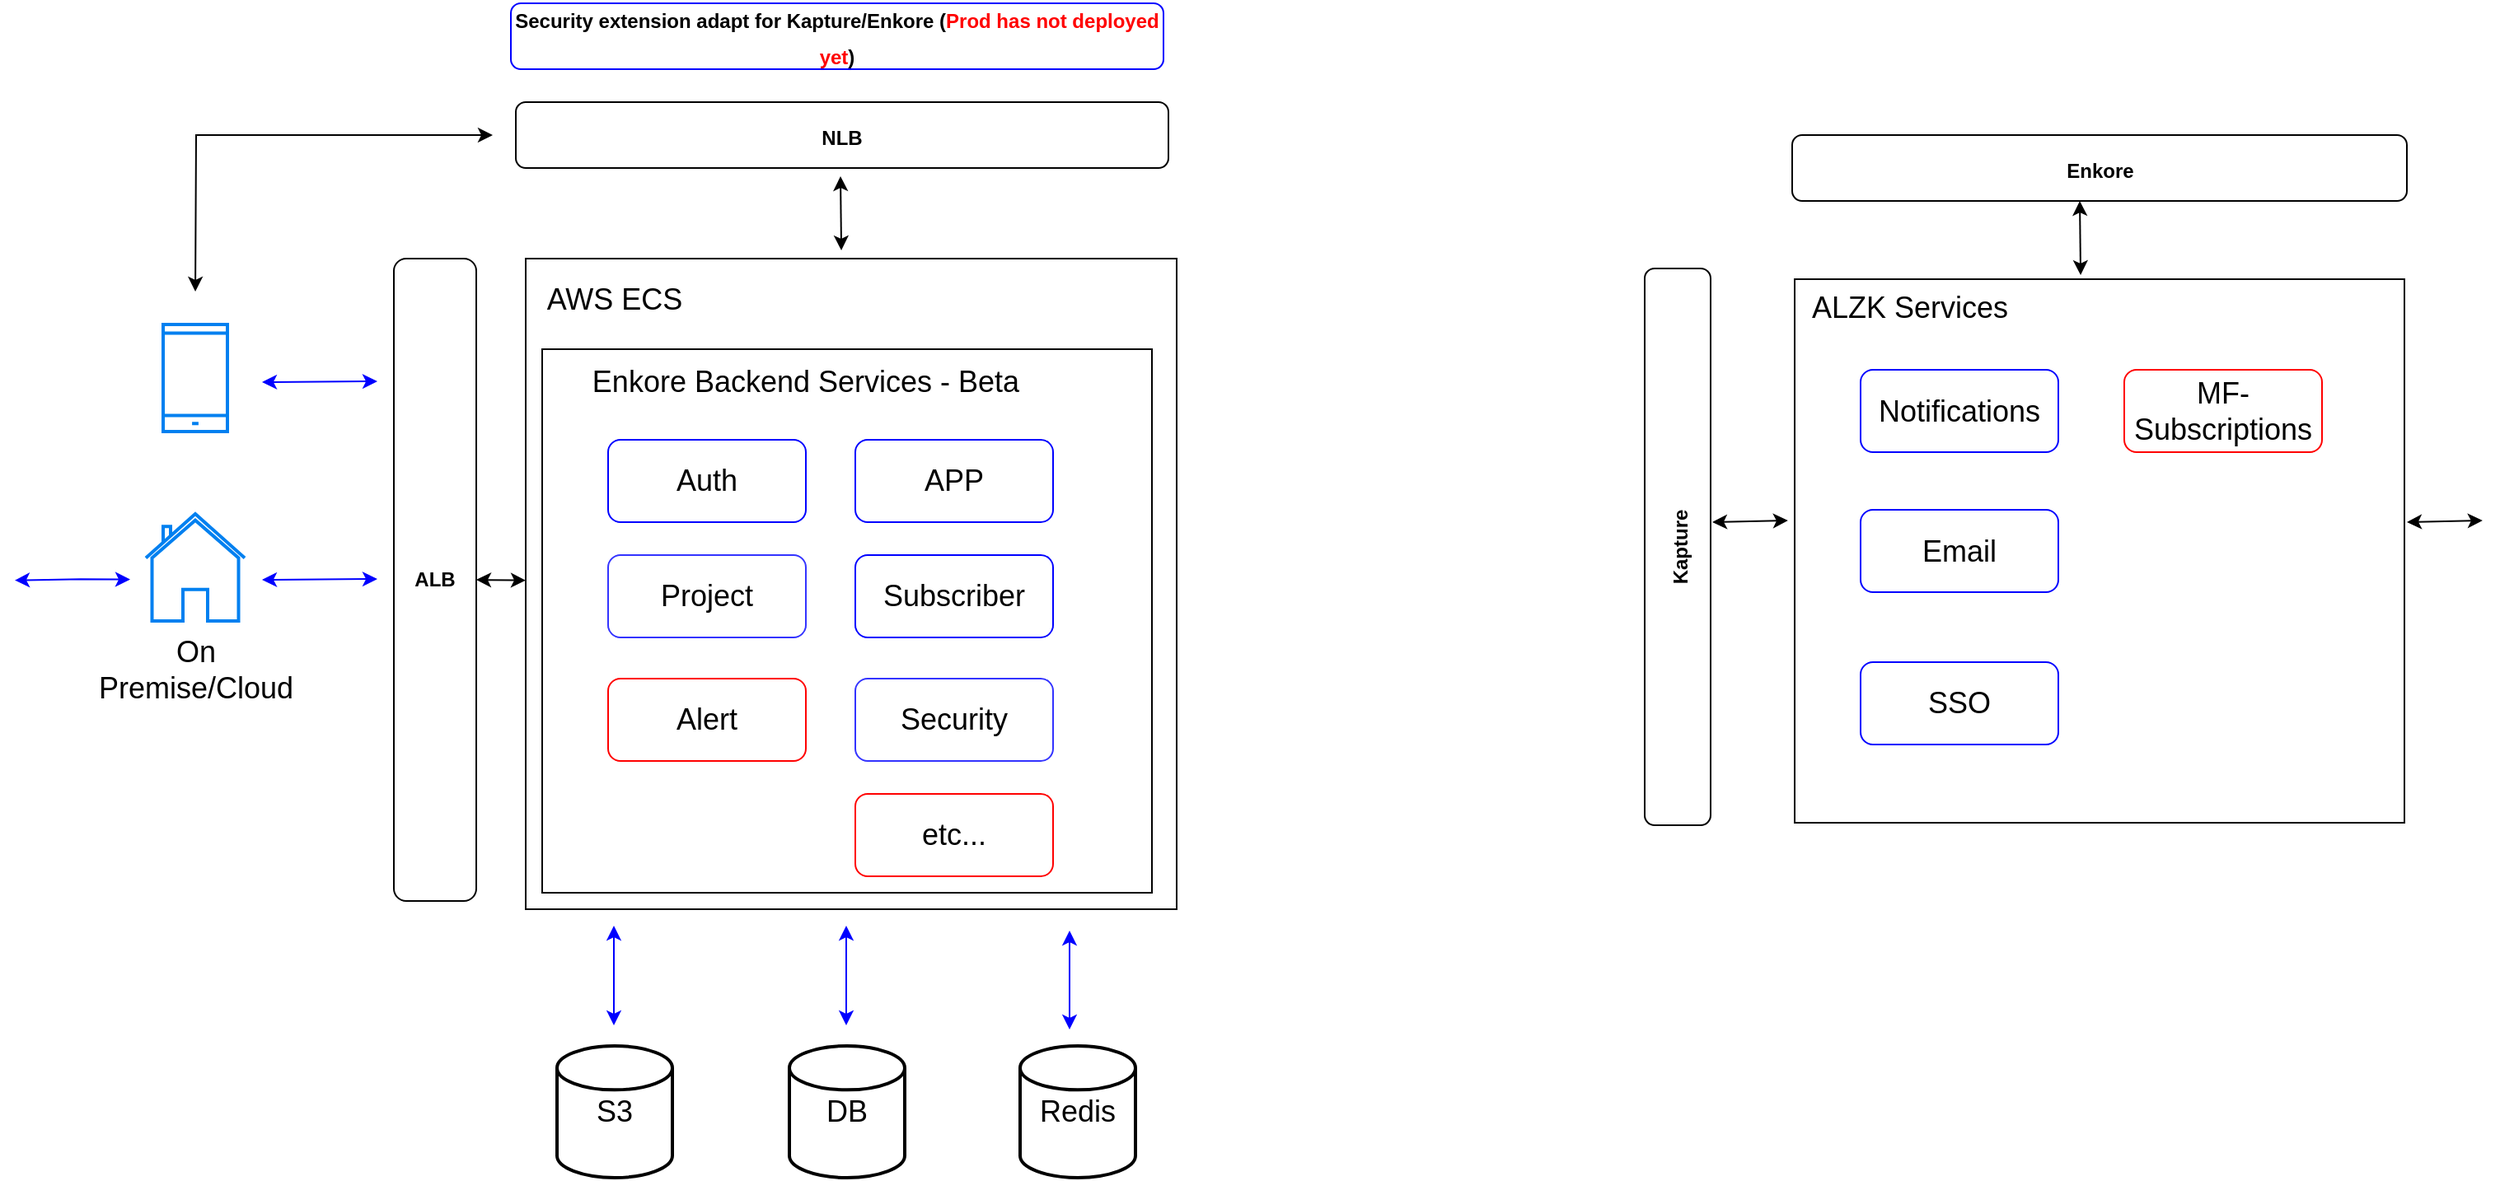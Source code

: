 <mxfile version="20.8.23" type="github">
  <diagram name="第1頁" id="pTdbA5UM3i_hhNW9NHbF">
    <mxGraphModel dx="1499" dy="689" grid="1" gridSize="10" guides="1" tooltips="1" connect="1" arrows="1" fold="1" page="1" pageScale="1" pageWidth="827" pageHeight="1169" math="0" shadow="0">
      <root>
        <mxCell id="0" />
        <mxCell id="1" parent="0" />
        <mxCell id="v_c1Cu9leKUmqeBzcQBM-1" value="" style="rounded=0;whiteSpace=wrap;html=1;fontSize=18;" vertex="1" parent="1">
          <mxGeometry x="429" y="285" width="340" height="315" as="geometry" />
        </mxCell>
        <mxCell id="v_c1Cu9leKUmqeBzcQBM-2" value="" style="whiteSpace=wrap;html=1;aspect=fixed;" vertex="1" parent="1">
          <mxGeometry x="420" y="245" width="395" height="395" as="geometry" />
        </mxCell>
        <mxCell id="v_c1Cu9leKUmqeBzcQBM-3" value="" style="endArrow=classic;startArrow=classic;html=1;rounded=0;strokeColor=#0000FF;" edge="1" parent="1">
          <mxGeometry width="50" height="50" relative="1" as="geometry">
            <mxPoint x="260" y="440" as="sourcePoint" />
            <mxPoint x="330" y="439.5" as="targetPoint" />
          </mxGeometry>
        </mxCell>
        <mxCell id="v_c1Cu9leKUmqeBzcQBM-4" value="&lt;b&gt;ALB&lt;/b&gt;" style="rounded=1;whiteSpace=wrap;html=1;" vertex="1" parent="1">
          <mxGeometry x="340" y="245" width="50" height="390" as="geometry" />
        </mxCell>
        <mxCell id="v_c1Cu9leKUmqeBzcQBM-5" value="&lt;font style=&quot;font-size: 18px&quot;&gt;AWS ECS&lt;/font&gt;" style="text;html=1;strokeColor=none;fillColor=none;align=center;verticalAlign=middle;whiteSpace=wrap;rounded=0;" vertex="1" parent="1">
          <mxGeometry x="429" y="255" width="90" height="30" as="geometry" />
        </mxCell>
        <mxCell id="v_c1Cu9leKUmqeBzcQBM-6" value="" style="rounded=0;whiteSpace=wrap;html=1;fontSize=18;" vertex="1" parent="1">
          <mxGeometry x="430" y="300" width="370" height="330" as="geometry" />
        </mxCell>
        <mxCell id="v_c1Cu9leKUmqeBzcQBM-7" value="&lt;font style=&quot;font-size: 18px&quot;&gt;Enkore Backend Services - Beta&lt;/font&gt;" style="text;html=1;strokeColor=none;fillColor=none;align=center;verticalAlign=middle;whiteSpace=wrap;rounded=0;" vertex="1" parent="1">
          <mxGeometry x="450" y="300" width="280" height="40" as="geometry" />
        </mxCell>
        <mxCell id="v_c1Cu9leKUmqeBzcQBM-8" value="Auth" style="rounded=1;whiteSpace=wrap;html=1;fontSize=18;strokeColor=#0000FF;" vertex="1" parent="1">
          <mxGeometry x="470" y="355" width="120" height="50" as="geometry" />
        </mxCell>
        <mxCell id="v_c1Cu9leKUmqeBzcQBM-9" value="APP" style="rounded=1;whiteSpace=wrap;html=1;fontSize=18;strokeColor=#0000FF;" vertex="1" parent="1">
          <mxGeometry x="620" y="355" width="120" height="50" as="geometry" />
        </mxCell>
        <mxCell id="v_c1Cu9leKUmqeBzcQBM-10" value="Alert" style="rounded=1;whiteSpace=wrap;html=1;fontSize=18;strokeColor=#FF0000;" vertex="1" parent="1">
          <mxGeometry x="470" y="500" width="120" height="50" as="geometry" />
        </mxCell>
        <mxCell id="v_c1Cu9leKUmqeBzcQBM-11" value="DB" style="strokeWidth=2;html=1;shape=mxgraph.flowchart.database;whiteSpace=wrap;fontSize=18;" vertex="1" parent="1">
          <mxGeometry x="580" y="723" width="70" height="80" as="geometry" />
        </mxCell>
        <mxCell id="v_c1Cu9leKUmqeBzcQBM-12" value="Redis" style="strokeWidth=2;html=1;shape=mxgraph.flowchart.database;whiteSpace=wrap;fontSize=18;" vertex="1" parent="1">
          <mxGeometry x="720" y="723" width="70" height="80" as="geometry" />
        </mxCell>
        <mxCell id="v_c1Cu9leKUmqeBzcQBM-13" value="Subscriber" style="rounded=1;whiteSpace=wrap;html=1;fontSize=18;strokeColor=#0000FF;" vertex="1" parent="1">
          <mxGeometry x="620" y="425" width="120" height="50" as="geometry" />
        </mxCell>
        <mxCell id="v_c1Cu9leKUmqeBzcQBM-14" value="etc..." style="rounded=1;whiteSpace=wrap;html=1;fontSize=18;strokeColor=#FF0000;" vertex="1" parent="1">
          <mxGeometry x="620" y="570" width="120" height="50" as="geometry" />
        </mxCell>
        <mxCell id="v_c1Cu9leKUmqeBzcQBM-15" value="" style="endArrow=classic;startArrow=classic;html=1;rounded=0;fontSize=18;" edge="1" parent="1">
          <mxGeometry width="50" height="50" relative="1" as="geometry">
            <mxPoint x="611.53" y="240" as="sourcePoint" />
            <mxPoint x="611.001" y="195" as="targetPoint" />
          </mxGeometry>
        </mxCell>
        <mxCell id="v_c1Cu9leKUmqeBzcQBM-16" value="" style="endArrow=classic;startArrow=classic;html=1;rounded=0;fontSize=18;strokeColor=#0000FF;" edge="1" parent="1">
          <mxGeometry width="50" height="50" relative="1" as="geometry">
            <mxPoint x="614.5" y="650" as="sourcePoint" />
            <mxPoint x="614.5" y="710.5" as="targetPoint" />
          </mxGeometry>
        </mxCell>
        <mxCell id="v_c1Cu9leKUmqeBzcQBM-17" value="" style="endArrow=classic;startArrow=classic;html=1;rounded=0;fontSize=18;strokeColor=#0000FF;" edge="1" parent="1">
          <mxGeometry width="50" height="50" relative="1" as="geometry">
            <mxPoint x="750" y="653" as="sourcePoint" />
            <mxPoint x="750" y="713" as="targetPoint" />
          </mxGeometry>
        </mxCell>
        <mxCell id="v_c1Cu9leKUmqeBzcQBM-18" value="" style="html=1;verticalLabelPosition=bottom;align=center;labelBackgroundColor=#ffffff;verticalAlign=top;strokeWidth=2;strokeColor=#0080F0;shadow=0;dashed=0;shape=mxgraph.ios7.icons.home;fontSize=18;" vertex="1" parent="1">
          <mxGeometry x="189.5" y="400" width="60" height="65" as="geometry" />
        </mxCell>
        <mxCell id="v_c1Cu9leKUmqeBzcQBM-19" value="&lt;font style=&quot;font-size: 18px&quot;&gt;On Premise/Cloud&lt;/font&gt;" style="text;html=1;strokeColor=none;fillColor=none;align=center;verticalAlign=middle;whiteSpace=wrap;rounded=0;" vertex="1" parent="1">
          <mxGeometry x="164.5" y="480" width="110" height="30" as="geometry" />
        </mxCell>
        <mxCell id="v_c1Cu9leKUmqeBzcQBM-20" value="" style="html=1;verticalLabelPosition=bottom;align=center;labelBackgroundColor=#ffffff;verticalAlign=top;strokeWidth=2;strokeColor=#0080F0;shadow=0;dashed=0;shape=mxgraph.ios7.icons.smartphone;fontSize=18;" vertex="1" parent="1">
          <mxGeometry x="200" y="285" width="39" height="65" as="geometry" />
        </mxCell>
        <mxCell id="v_c1Cu9leKUmqeBzcQBM-21" value="" style="endArrow=classic;startArrow=classic;html=1;rounded=0;strokeColor=#0000FF;" edge="1" parent="1">
          <mxGeometry width="50" height="50" relative="1" as="geometry">
            <mxPoint x="260" y="320" as="sourcePoint" />
            <mxPoint x="330" y="319.5" as="targetPoint" />
          </mxGeometry>
        </mxCell>
        <mxCell id="v_c1Cu9leKUmqeBzcQBM-22" value="&lt;font style=&quot;font-size: 12px&quot;&gt;&lt;b&gt;NLB&lt;/b&gt;&lt;/font&gt;" style="rounded=1;whiteSpace=wrap;html=1;fontSize=18;" vertex="1" parent="1">
          <mxGeometry x="414" y="150" width="396" height="40" as="geometry" />
        </mxCell>
        <mxCell id="v_c1Cu9leKUmqeBzcQBM-23" value="" style="endArrow=classic;startArrow=classic;html=1;rounded=0;fontSize=18;" edge="1" parent="1">
          <mxGeometry width="50" height="50" relative="1" as="geometry">
            <mxPoint x="219.53" y="265" as="sourcePoint" />
            <mxPoint x="400" y="170" as="targetPoint" />
            <Array as="points">
              <mxPoint x="220" y="170" />
            </Array>
          </mxGeometry>
        </mxCell>
        <mxCell id="v_c1Cu9leKUmqeBzcQBM-24" value="" style="endArrow=classic;startArrow=classic;html=1;rounded=0;strokeColor=#0000FF;" edge="1" parent="1">
          <mxGeometry width="50" height="50" relative="1" as="geometry">
            <mxPoint x="110" y="440.3" as="sourcePoint" />
            <mxPoint x="180" y="439.8" as="targetPoint" />
            <Array as="points">
              <mxPoint x="150" y="439.6" />
            </Array>
          </mxGeometry>
        </mxCell>
        <mxCell id="v_c1Cu9leKUmqeBzcQBM-25" value="Project" style="rounded=1;whiteSpace=wrap;html=1;fontSize=18;strokeColor=#3333FF;" vertex="1" parent="1">
          <mxGeometry x="470" y="425" width="120" height="50" as="geometry" />
        </mxCell>
        <mxCell id="v_c1Cu9leKUmqeBzcQBM-26" value="&lt;font style=&quot;font-size: 12px&quot;&gt;&lt;b&gt;Security extension adapt for Kapture/Enkore (&lt;font color=&quot;#ff0000&quot;&gt;Prod has not deployed yet&lt;/font&gt;)&lt;/b&gt;&lt;/font&gt;" style="rounded=1;whiteSpace=wrap;html=1;fontSize=18;strokeColor=#0000FF;" vertex="1" parent="1">
          <mxGeometry x="411" y="90" width="396" height="40" as="geometry" />
        </mxCell>
        <mxCell id="v_c1Cu9leKUmqeBzcQBM-27" value="S3" style="strokeWidth=2;html=1;shape=mxgraph.flowchart.database;whiteSpace=wrap;fontSize=18;" vertex="1" parent="1">
          <mxGeometry x="439" y="723" width="70" height="80" as="geometry" />
        </mxCell>
        <mxCell id="v_c1Cu9leKUmqeBzcQBM-28" value="" style="endArrow=classic;startArrow=classic;html=1;rounded=0;fontSize=18;strokeColor=#0000FF;" edge="1" parent="1">
          <mxGeometry width="50" height="50" relative="1" as="geometry">
            <mxPoint x="473.5" y="650" as="sourcePoint" />
            <mxPoint x="473.5" y="710.5" as="targetPoint" />
          </mxGeometry>
        </mxCell>
        <mxCell id="v_c1Cu9leKUmqeBzcQBM-29" value="Security" style="rounded=1;whiteSpace=wrap;html=1;fontSize=18;strokeColor=#3333FF;" vertex="1" parent="1">
          <mxGeometry x="620" y="500" width="120" height="50" as="geometry" />
        </mxCell>
        <mxCell id="v_c1Cu9leKUmqeBzcQBM-30" value="" style="endArrow=classic;startArrow=classic;html=1;rounded=0;fontSize=18;exitX=1;exitY=0.5;exitDx=0;exitDy=0;" edge="1" parent="1" source="v_c1Cu9leKUmqeBzcQBM-4" target="v_c1Cu9leKUmqeBzcQBM-2">
          <mxGeometry width="50" height="50" relative="1" as="geometry">
            <mxPoint x="411.53" y="455" as="sourcePoint" />
            <mxPoint x="411.001" y="410" as="targetPoint" />
          </mxGeometry>
        </mxCell>
        <mxCell id="v_c1Cu9leKUmqeBzcQBM-31" value="" style="rounded=0;whiteSpace=wrap;html=1;fontSize=18;" vertex="1" parent="1">
          <mxGeometry x="1190" y="257.5" width="370" height="330" as="geometry" />
        </mxCell>
        <mxCell id="v_c1Cu9leKUmqeBzcQBM-32" value="&lt;font style=&quot;font-size: 12px&quot;&gt;&lt;b&gt;Enkore&lt;/b&gt;&lt;/font&gt;" style="rounded=1;whiteSpace=wrap;html=1;fontSize=18;" vertex="1" parent="1">
          <mxGeometry x="1188.5" y="170" width="373" height="40" as="geometry" />
        </mxCell>
        <mxCell id="v_c1Cu9leKUmqeBzcQBM-33" value="&lt;font style=&quot;font-size: 12px&quot;&gt;&lt;b&gt;Kapture&lt;/b&gt;&lt;/font&gt;" style="rounded=1;whiteSpace=wrap;html=1;fontSize=18;rotation=-90;" vertex="1" parent="1">
          <mxGeometry x="950" y="400" width="338" height="40" as="geometry" />
        </mxCell>
        <mxCell id="v_c1Cu9leKUmqeBzcQBM-34" value="&lt;font style=&quot;font-size: 18px&quot;&gt;ALZK Services&lt;/font&gt;" style="text;html=1;strokeColor=none;fillColor=none;align=center;verticalAlign=middle;whiteSpace=wrap;rounded=0;" vertex="1" parent="1">
          <mxGeometry x="1180" y="255" width="160" height="40" as="geometry" />
        </mxCell>
        <mxCell id="v_c1Cu9leKUmqeBzcQBM-35" value="Notifications" style="rounded=1;whiteSpace=wrap;html=1;fontSize=18;strokeColor=#0000FF;" vertex="1" parent="1">
          <mxGeometry x="1230" y="312.5" width="120" height="50" as="geometry" />
        </mxCell>
        <mxCell id="v_c1Cu9leKUmqeBzcQBM-36" value="Email" style="rounded=1;whiteSpace=wrap;html=1;fontSize=18;strokeColor=#0000FF;" vertex="1" parent="1">
          <mxGeometry x="1230" y="397.5" width="120" height="50" as="geometry" />
        </mxCell>
        <mxCell id="v_c1Cu9leKUmqeBzcQBM-37" value="MF-Subscriptions" style="rounded=1;whiteSpace=wrap;html=1;fontSize=18;strokeColor=#FF0000;" vertex="1" parent="1">
          <mxGeometry x="1390" y="312.5" width="120" height="50" as="geometry" />
        </mxCell>
        <mxCell id="v_c1Cu9leKUmqeBzcQBM-38" value="" style="endArrow=classic;startArrow=classic;html=1;rounded=0;fontSize=18;" edge="1" parent="1">
          <mxGeometry width="50" height="50" relative="1" as="geometry">
            <mxPoint x="1363.53" y="255" as="sourcePoint" />
            <mxPoint x="1363.001" y="210" as="targetPoint" />
          </mxGeometry>
        </mxCell>
        <mxCell id="v_c1Cu9leKUmqeBzcQBM-39" value="" style="endArrow=classic;startArrow=classic;html=1;rounded=0;fontSize=18;exitX=1;exitY=0.5;exitDx=0;exitDy=0;entryX=-0.011;entryY=0.444;entryDx=0;entryDy=0;entryPerimeter=0;" edge="1" parent="1" target="v_c1Cu9leKUmqeBzcQBM-31">
          <mxGeometry width="50" height="50" relative="1" as="geometry">
            <mxPoint x="1140" y="405" as="sourcePoint" />
            <mxPoint x="1170" y="405.33" as="targetPoint" />
          </mxGeometry>
        </mxCell>
        <mxCell id="v_c1Cu9leKUmqeBzcQBM-40" value="SSO" style="rounded=1;whiteSpace=wrap;html=1;fontSize=18;strokeColor=#0000FF;" vertex="1" parent="1">
          <mxGeometry x="1230" y="490" width="120" height="50" as="geometry" />
        </mxCell>
        <mxCell id="v_c1Cu9leKUmqeBzcQBM-41" value="" style="endArrow=classic;startArrow=classic;html=1;rounded=0;fontSize=18;exitX=1;exitY=0.5;exitDx=0;exitDy=0;entryX=-0.011;entryY=0.444;entryDx=0;entryDy=0;entryPerimeter=0;" edge="1" parent="1">
          <mxGeometry width="50" height="50" relative="1" as="geometry">
            <mxPoint x="1561.5" y="404.98" as="sourcePoint" />
            <mxPoint x="1607.43" y="404" as="targetPoint" />
          </mxGeometry>
        </mxCell>
      </root>
    </mxGraphModel>
  </diagram>
</mxfile>

